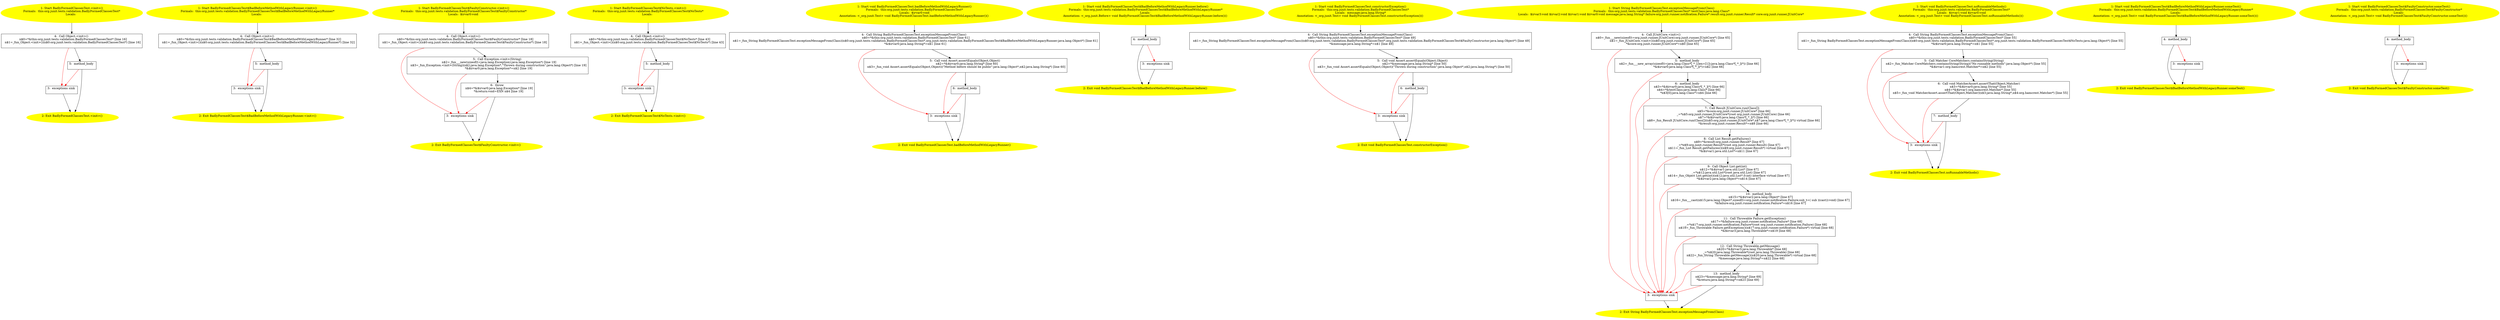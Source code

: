 /* @generated */
digraph cfg {
"org.junit.tests.validation.BadlyFormedClassesTest.<init>().ebb044515550cd867505fd57a5d4d216_1" [label="1: Start BadlyFormedClassesTest.<init>()\nFormals:  this:org.junit.tests.validation.BadlyFormedClassesTest*\nLocals:  \n  " color=yellow style=filled]
	

	 "org.junit.tests.validation.BadlyFormedClassesTest.<init>().ebb044515550cd867505fd57a5d4d216_1" -> "org.junit.tests.validation.BadlyFormedClassesTest.<init>().ebb044515550cd867505fd57a5d4d216_4" ;
"org.junit.tests.validation.BadlyFormedClassesTest.<init>().ebb044515550cd867505fd57a5d4d216_2" [label="2: Exit BadlyFormedClassesTest.<init>() \n  " color=yellow style=filled]
	

"org.junit.tests.validation.BadlyFormedClassesTest.<init>().ebb044515550cd867505fd57a5d4d216_3" [label="3:  exceptions sink \n  " shape="box"]
	

	 "org.junit.tests.validation.BadlyFormedClassesTest.<init>().ebb044515550cd867505fd57a5d4d216_3" -> "org.junit.tests.validation.BadlyFormedClassesTest.<init>().ebb044515550cd867505fd57a5d4d216_2" ;
"org.junit.tests.validation.BadlyFormedClassesTest.<init>().ebb044515550cd867505fd57a5d4d216_4" [label="4:  Call Object.<init>() \n   n$0=*&this:org.junit.tests.validation.BadlyFormedClassesTest* [line 16]\n  n$1=_fun_Object.<init>()(n$0:org.junit.tests.validation.BadlyFormedClassesTest*) [line 16]\n " shape="box"]
	

	 "org.junit.tests.validation.BadlyFormedClassesTest.<init>().ebb044515550cd867505fd57a5d4d216_4" -> "org.junit.tests.validation.BadlyFormedClassesTest.<init>().ebb044515550cd867505fd57a5d4d216_5" ;
	 "org.junit.tests.validation.BadlyFormedClassesTest.<init>().ebb044515550cd867505fd57a5d4d216_4" -> "org.junit.tests.validation.BadlyFormedClassesTest.<init>().ebb044515550cd867505fd57a5d4d216_3" [color="red" ];
"org.junit.tests.validation.BadlyFormedClassesTest.<init>().ebb044515550cd867505fd57a5d4d216_5" [label="5:  method_body \n  " shape="box"]
	

	 "org.junit.tests.validation.BadlyFormedClassesTest.<init>().ebb044515550cd867505fd57a5d4d216_5" -> "org.junit.tests.validation.BadlyFormedClassesTest.<init>().ebb044515550cd867505fd57a5d4d216_2" ;
	 "org.junit.tests.validation.BadlyFormedClassesTest.<init>().ebb044515550cd867505fd57a5d4d216_5" -> "org.junit.tests.validation.BadlyFormedClassesTest.<init>().ebb044515550cd867505fd57a5d4d216_3" [color="red" ];
"org.junit.tests.validation.BadlyFormedClassesTest$BadBeforeMethodWithLegacyRunner.<init>().59cd4249eb9130e3dad41414419b2765_1" [label="1: Start BadlyFormedClassesTest$BadBeforeMethodWithLegacyRunner.<init>()\nFormals:  this:org.junit.tests.validation.BadlyFormedClassesTest$BadBeforeMethodWithLegacyRunner*\nLocals:  \n  " color=yellow style=filled]
	

	 "org.junit.tests.validation.BadlyFormedClassesTest$BadBeforeMethodWithLegacyRunner.<init>().59cd4249eb9130e3dad41414419b2765_1" -> "org.junit.tests.validation.BadlyFormedClassesTest$BadBeforeMethodWithLegacyRunner.<init>().59cd4249eb9130e3dad41414419b2765_4" ;
"org.junit.tests.validation.BadlyFormedClassesTest$BadBeforeMethodWithLegacyRunner.<init>().59cd4249eb9130e3dad41414419b2765_2" [label="2: Exit BadlyFormedClassesTest$BadBeforeMethodWithLegacyRunner.<init>() \n  " color=yellow style=filled]
	

"org.junit.tests.validation.BadlyFormedClassesTest$BadBeforeMethodWithLegacyRunner.<init>().59cd4249eb9130e3dad41414419b2765_3" [label="3:  exceptions sink \n  " shape="box"]
	

	 "org.junit.tests.validation.BadlyFormedClassesTest$BadBeforeMethodWithLegacyRunner.<init>().59cd4249eb9130e3dad41414419b2765_3" -> "org.junit.tests.validation.BadlyFormedClassesTest$BadBeforeMethodWithLegacyRunner.<init>().59cd4249eb9130e3dad41414419b2765_2" ;
"org.junit.tests.validation.BadlyFormedClassesTest$BadBeforeMethodWithLegacyRunner.<init>().59cd4249eb9130e3dad41414419b2765_4" [label="4:  Call Object.<init>() \n   n$0=*&this:org.junit.tests.validation.BadlyFormedClassesTest$BadBeforeMethodWithLegacyRunner* [line 32]\n  n$1=_fun_Object.<init>()(n$0:org.junit.tests.validation.BadlyFormedClassesTest$BadBeforeMethodWithLegacyRunner*) [line 32]\n " shape="box"]
	

	 "org.junit.tests.validation.BadlyFormedClassesTest$BadBeforeMethodWithLegacyRunner.<init>().59cd4249eb9130e3dad41414419b2765_4" -> "org.junit.tests.validation.BadlyFormedClassesTest$BadBeforeMethodWithLegacyRunner.<init>().59cd4249eb9130e3dad41414419b2765_5" ;
	 "org.junit.tests.validation.BadlyFormedClassesTest$BadBeforeMethodWithLegacyRunner.<init>().59cd4249eb9130e3dad41414419b2765_4" -> "org.junit.tests.validation.BadlyFormedClassesTest$BadBeforeMethodWithLegacyRunner.<init>().59cd4249eb9130e3dad41414419b2765_3" [color="red" ];
"org.junit.tests.validation.BadlyFormedClassesTest$BadBeforeMethodWithLegacyRunner.<init>().59cd4249eb9130e3dad41414419b2765_5" [label="5:  method_body \n  " shape="box"]
	

	 "org.junit.tests.validation.BadlyFormedClassesTest$BadBeforeMethodWithLegacyRunner.<init>().59cd4249eb9130e3dad41414419b2765_5" -> "org.junit.tests.validation.BadlyFormedClassesTest$BadBeforeMethodWithLegacyRunner.<init>().59cd4249eb9130e3dad41414419b2765_2" ;
	 "org.junit.tests.validation.BadlyFormedClassesTest$BadBeforeMethodWithLegacyRunner.<init>().59cd4249eb9130e3dad41414419b2765_5" -> "org.junit.tests.validation.BadlyFormedClassesTest$BadBeforeMethodWithLegacyRunner.<init>().59cd4249eb9130e3dad41414419b2765_3" [color="red" ];
"org.junit.tests.validation.BadlyFormedClassesTest$FaultyConstructor.<init>().fddd795860473dfc12d90d09fe9f30e2_1" [label="1: Start BadlyFormedClassesTest$FaultyConstructor.<init>()\nFormals:  this:org.junit.tests.validation.BadlyFormedClassesTest$FaultyConstructor*\nLocals:  $irvar0:void \n  " color=yellow style=filled]
	

	 "org.junit.tests.validation.BadlyFormedClassesTest$FaultyConstructor.<init>().fddd795860473dfc12d90d09fe9f30e2_1" -> "org.junit.tests.validation.BadlyFormedClassesTest$FaultyConstructor.<init>().fddd795860473dfc12d90d09fe9f30e2_4" ;
"org.junit.tests.validation.BadlyFormedClassesTest$FaultyConstructor.<init>().fddd795860473dfc12d90d09fe9f30e2_2" [label="2: Exit BadlyFormedClassesTest$FaultyConstructor.<init>() \n  " color=yellow style=filled]
	

"org.junit.tests.validation.BadlyFormedClassesTest$FaultyConstructor.<init>().fddd795860473dfc12d90d09fe9f30e2_3" [label="3:  exceptions sink \n  " shape="box"]
	

	 "org.junit.tests.validation.BadlyFormedClassesTest$FaultyConstructor.<init>().fddd795860473dfc12d90d09fe9f30e2_3" -> "org.junit.tests.validation.BadlyFormedClassesTest$FaultyConstructor.<init>().fddd795860473dfc12d90d09fe9f30e2_2" ;
"org.junit.tests.validation.BadlyFormedClassesTest$FaultyConstructor.<init>().fddd795860473dfc12d90d09fe9f30e2_4" [label="4:  Call Object.<init>() \n   n$0=*&this:org.junit.tests.validation.BadlyFormedClassesTest$FaultyConstructor* [line 18]\n  n$1=_fun_Object.<init>()(n$0:org.junit.tests.validation.BadlyFormedClassesTest$FaultyConstructor*) [line 18]\n " shape="box"]
	

	 "org.junit.tests.validation.BadlyFormedClassesTest$FaultyConstructor.<init>().fddd795860473dfc12d90d09fe9f30e2_4" -> "org.junit.tests.validation.BadlyFormedClassesTest$FaultyConstructor.<init>().fddd795860473dfc12d90d09fe9f30e2_5" ;
	 "org.junit.tests.validation.BadlyFormedClassesTest$FaultyConstructor.<init>().fddd795860473dfc12d90d09fe9f30e2_4" -> "org.junit.tests.validation.BadlyFormedClassesTest$FaultyConstructor.<init>().fddd795860473dfc12d90d09fe9f30e2_3" [color="red" ];
"org.junit.tests.validation.BadlyFormedClassesTest$FaultyConstructor.<init>().fddd795860473dfc12d90d09fe9f30e2_5" [label="5:  Call Exception.<init>(String) \n   n$2=_fun___new(sizeof(t=java.lang.Exception):java.lang.Exception*) [line 19]\n  n$3=_fun_Exception.<init>(String)(n$2:java.lang.Exception*,\"Thrown during construction\":java.lang.Object*) [line 19]\n  *&$irvar0:java.lang.Exception*=n$2 [line 19]\n " shape="box"]
	

	 "org.junit.tests.validation.BadlyFormedClassesTest$FaultyConstructor.<init>().fddd795860473dfc12d90d09fe9f30e2_5" -> "org.junit.tests.validation.BadlyFormedClassesTest$FaultyConstructor.<init>().fddd795860473dfc12d90d09fe9f30e2_6" ;
	 "org.junit.tests.validation.BadlyFormedClassesTest$FaultyConstructor.<init>().fddd795860473dfc12d90d09fe9f30e2_5" -> "org.junit.tests.validation.BadlyFormedClassesTest$FaultyConstructor.<init>().fddd795860473dfc12d90d09fe9f30e2_3" [color="red" ];
"org.junit.tests.validation.BadlyFormedClassesTest$FaultyConstructor.<init>().fddd795860473dfc12d90d09fe9f30e2_6" [label="6:  throw \n   n$4=*&$irvar0:java.lang.Exception* [line 19]\n  *&return:void=EXN n$4 [line 19]\n " shape="box"]
	

	 "org.junit.tests.validation.BadlyFormedClassesTest$FaultyConstructor.<init>().fddd795860473dfc12d90d09fe9f30e2_6" -> "org.junit.tests.validation.BadlyFormedClassesTest$FaultyConstructor.<init>().fddd795860473dfc12d90d09fe9f30e2_2" ;
	 "org.junit.tests.validation.BadlyFormedClassesTest$FaultyConstructor.<init>().fddd795860473dfc12d90d09fe9f30e2_6" -> "org.junit.tests.validation.BadlyFormedClassesTest$FaultyConstructor.<init>().fddd795860473dfc12d90d09fe9f30e2_3" [color="red" ];
"org.junit.tests.validation.BadlyFormedClassesTest$NoTests.<init>().affe6fb1254c752f5a1287b6de435802_1" [label="1: Start BadlyFormedClassesTest$NoTests.<init>()\nFormals:  this:org.junit.tests.validation.BadlyFormedClassesTest$NoTests*\nLocals:  \n  " color=yellow style=filled]
	

	 "org.junit.tests.validation.BadlyFormedClassesTest$NoTests.<init>().affe6fb1254c752f5a1287b6de435802_1" -> "org.junit.tests.validation.BadlyFormedClassesTest$NoTests.<init>().affe6fb1254c752f5a1287b6de435802_4" ;
"org.junit.tests.validation.BadlyFormedClassesTest$NoTests.<init>().affe6fb1254c752f5a1287b6de435802_2" [label="2: Exit BadlyFormedClassesTest$NoTests.<init>() \n  " color=yellow style=filled]
	

"org.junit.tests.validation.BadlyFormedClassesTest$NoTests.<init>().affe6fb1254c752f5a1287b6de435802_3" [label="3:  exceptions sink \n  " shape="box"]
	

	 "org.junit.tests.validation.BadlyFormedClassesTest$NoTests.<init>().affe6fb1254c752f5a1287b6de435802_3" -> "org.junit.tests.validation.BadlyFormedClassesTest$NoTests.<init>().affe6fb1254c752f5a1287b6de435802_2" ;
"org.junit.tests.validation.BadlyFormedClassesTest$NoTests.<init>().affe6fb1254c752f5a1287b6de435802_4" [label="4:  Call Object.<init>() \n   n$0=*&this:org.junit.tests.validation.BadlyFormedClassesTest$NoTests* [line 43]\n  n$1=_fun_Object.<init>()(n$0:org.junit.tests.validation.BadlyFormedClassesTest$NoTests*) [line 43]\n " shape="box"]
	

	 "org.junit.tests.validation.BadlyFormedClassesTest$NoTests.<init>().affe6fb1254c752f5a1287b6de435802_4" -> "org.junit.tests.validation.BadlyFormedClassesTest$NoTests.<init>().affe6fb1254c752f5a1287b6de435802_5" ;
	 "org.junit.tests.validation.BadlyFormedClassesTest$NoTests.<init>().affe6fb1254c752f5a1287b6de435802_4" -> "org.junit.tests.validation.BadlyFormedClassesTest$NoTests.<init>().affe6fb1254c752f5a1287b6de435802_3" [color="red" ];
"org.junit.tests.validation.BadlyFormedClassesTest$NoTests.<init>().affe6fb1254c752f5a1287b6de435802_5" [label="5:  method_body \n  " shape="box"]
	

	 "org.junit.tests.validation.BadlyFormedClassesTest$NoTests.<init>().affe6fb1254c752f5a1287b6de435802_5" -> "org.junit.tests.validation.BadlyFormedClassesTest$NoTests.<init>().affe6fb1254c752f5a1287b6de435802_2" ;
	 "org.junit.tests.validation.BadlyFormedClassesTest$NoTests.<init>().affe6fb1254c752f5a1287b6de435802_5" -> "org.junit.tests.validation.BadlyFormedClassesTest$NoTests.<init>().affe6fb1254c752f5a1287b6de435802_3" [color="red" ];
"org.junit.tests.validation.BadlyFormedClassesTest.badBeforeMethodWithLegacyRunner():void.8b589e5d7704e9456f1f7e65669c8285_1" [label="1: Start void BadlyFormedClassesTest.badBeforeMethodWithLegacyRunner()\nFormals:  this:org.junit.tests.validation.BadlyFormedClassesTest*\nLocals:  $irvar0:void\nAnnotation: <_org.junit.Test> void BadlyFormedClassesTest.badBeforeMethodWithLegacyRunner()() \n  " color=yellow style=filled]
	

	 "org.junit.tests.validation.BadlyFormedClassesTest.badBeforeMethodWithLegacyRunner():void.8b589e5d7704e9456f1f7e65669c8285_1" -> "org.junit.tests.validation.BadlyFormedClassesTest.badBeforeMethodWithLegacyRunner():void.8b589e5d7704e9456f1f7e65669c8285_4" ;
"org.junit.tests.validation.BadlyFormedClassesTest.badBeforeMethodWithLegacyRunner():void.8b589e5d7704e9456f1f7e65669c8285_2" [label="2: Exit void BadlyFormedClassesTest.badBeforeMethodWithLegacyRunner() \n  " color=yellow style=filled]
	

"org.junit.tests.validation.BadlyFormedClassesTest.badBeforeMethodWithLegacyRunner():void.8b589e5d7704e9456f1f7e65669c8285_3" [label="3:  exceptions sink \n  " shape="box"]
	

	 "org.junit.tests.validation.BadlyFormedClassesTest.badBeforeMethodWithLegacyRunner():void.8b589e5d7704e9456f1f7e65669c8285_3" -> "org.junit.tests.validation.BadlyFormedClassesTest.badBeforeMethodWithLegacyRunner():void.8b589e5d7704e9456f1f7e65669c8285_2" ;
"org.junit.tests.validation.BadlyFormedClassesTest.badBeforeMethodWithLegacyRunner():void.8b589e5d7704e9456f1f7e65669c8285_4" [label="4:  Call String BadlyFormedClassesTest.exceptionMessageFrom(Class) \n   n$0=*&this:org.junit.tests.validation.BadlyFormedClassesTest* [line 61]\n  n$1=_fun_String BadlyFormedClassesTest.exceptionMessageFrom(Class)(n$0:org.junit.tests.validation.BadlyFormedClassesTest*,org.junit.tests.validation.BadlyFormedClassesTest$BadBeforeMethodWithLegacyRunner:java.lang.Object*) [line 61]\n  *&$irvar0:java.lang.String*=n$1 [line 61]\n " shape="box"]
	

	 "org.junit.tests.validation.BadlyFormedClassesTest.badBeforeMethodWithLegacyRunner():void.8b589e5d7704e9456f1f7e65669c8285_4" -> "org.junit.tests.validation.BadlyFormedClassesTest.badBeforeMethodWithLegacyRunner():void.8b589e5d7704e9456f1f7e65669c8285_5" ;
	 "org.junit.tests.validation.BadlyFormedClassesTest.badBeforeMethodWithLegacyRunner():void.8b589e5d7704e9456f1f7e65669c8285_4" -> "org.junit.tests.validation.BadlyFormedClassesTest.badBeforeMethodWithLegacyRunner():void.8b589e5d7704e9456f1f7e65669c8285_3" [color="red" ];
"org.junit.tests.validation.BadlyFormedClassesTest.badBeforeMethodWithLegacyRunner():void.8b589e5d7704e9456f1f7e65669c8285_5" [label="5:  Call void Assert.assertEquals(Object,Object) \n   n$2=*&$irvar0:java.lang.String* [line 60]\n  n$3=_fun_void Assert.assertEquals(Object,Object)(\"Method before should be public\":java.lang.Object*,n$2:java.lang.String*) [line 60]\n " shape="box"]
	

	 "org.junit.tests.validation.BadlyFormedClassesTest.badBeforeMethodWithLegacyRunner():void.8b589e5d7704e9456f1f7e65669c8285_5" -> "org.junit.tests.validation.BadlyFormedClassesTest.badBeforeMethodWithLegacyRunner():void.8b589e5d7704e9456f1f7e65669c8285_6" ;
	 "org.junit.tests.validation.BadlyFormedClassesTest.badBeforeMethodWithLegacyRunner():void.8b589e5d7704e9456f1f7e65669c8285_5" -> "org.junit.tests.validation.BadlyFormedClassesTest.badBeforeMethodWithLegacyRunner():void.8b589e5d7704e9456f1f7e65669c8285_3" [color="red" ];
"org.junit.tests.validation.BadlyFormedClassesTest.badBeforeMethodWithLegacyRunner():void.8b589e5d7704e9456f1f7e65669c8285_6" [label="6:  method_body \n  " shape="box"]
	

	 "org.junit.tests.validation.BadlyFormedClassesTest.badBeforeMethodWithLegacyRunner():void.8b589e5d7704e9456f1f7e65669c8285_6" -> "org.junit.tests.validation.BadlyFormedClassesTest.badBeforeMethodWithLegacyRunner():void.8b589e5d7704e9456f1f7e65669c8285_2" ;
	 "org.junit.tests.validation.BadlyFormedClassesTest.badBeforeMethodWithLegacyRunner():void.8b589e5d7704e9456f1f7e65669c8285_6" -> "org.junit.tests.validation.BadlyFormedClassesTest.badBeforeMethodWithLegacyRunner():void.8b589e5d7704e9456f1f7e65669c8285_3" [color="red" ];
"org.junit.tests.validation.BadlyFormedClassesTest$BadBeforeMethodWithLegacyRunner.before():void.d9ad38c482fb80f41670805af82c08ac_1" [label="1: Start void BadlyFormedClassesTest$BadBeforeMethodWithLegacyRunner.before()\nFormals:  this:org.junit.tests.validation.BadlyFormedClassesTest$BadBeforeMethodWithLegacyRunner*\nLocals: \nAnnotation: <_org.junit.Before> void BadlyFormedClassesTest$BadBeforeMethodWithLegacyRunner.before()() \n  " color=yellow style=filled]
	

	 "org.junit.tests.validation.BadlyFormedClassesTest$BadBeforeMethodWithLegacyRunner.before():void.d9ad38c482fb80f41670805af82c08ac_1" -> "org.junit.tests.validation.BadlyFormedClassesTest$BadBeforeMethodWithLegacyRunner.before():void.d9ad38c482fb80f41670805af82c08ac_4" ;
"org.junit.tests.validation.BadlyFormedClassesTest$BadBeforeMethodWithLegacyRunner.before():void.d9ad38c482fb80f41670805af82c08ac_2" [label="2: Exit void BadlyFormedClassesTest$BadBeforeMethodWithLegacyRunner.before() \n  " color=yellow style=filled]
	

"org.junit.tests.validation.BadlyFormedClassesTest$BadBeforeMethodWithLegacyRunner.before():void.d9ad38c482fb80f41670805af82c08ac_3" [label="3:  exceptions sink \n  " shape="box"]
	

	 "org.junit.tests.validation.BadlyFormedClassesTest$BadBeforeMethodWithLegacyRunner.before():void.d9ad38c482fb80f41670805af82c08ac_3" -> "org.junit.tests.validation.BadlyFormedClassesTest$BadBeforeMethodWithLegacyRunner.before():void.d9ad38c482fb80f41670805af82c08ac_2" ;
"org.junit.tests.validation.BadlyFormedClassesTest$BadBeforeMethodWithLegacyRunner.before():void.d9ad38c482fb80f41670805af82c08ac_4" [label="4:  method_body \n  " shape="box"]
	

	 "org.junit.tests.validation.BadlyFormedClassesTest$BadBeforeMethodWithLegacyRunner.before():void.d9ad38c482fb80f41670805af82c08ac_4" -> "org.junit.tests.validation.BadlyFormedClassesTest$BadBeforeMethodWithLegacyRunner.before():void.d9ad38c482fb80f41670805af82c08ac_2" ;
	 "org.junit.tests.validation.BadlyFormedClassesTest$BadBeforeMethodWithLegacyRunner.before():void.d9ad38c482fb80f41670805af82c08ac_4" -> "org.junit.tests.validation.BadlyFormedClassesTest$BadBeforeMethodWithLegacyRunner.before():void.d9ad38c482fb80f41670805af82c08ac_3" [color="red" ];
"org.junit.tests.validation.BadlyFormedClassesTest.constructorException():void.e1b55c89552357c36a486ff3030bef26_1" [label="1: Start void BadlyFormedClassesTest.constructorException()\nFormals:  this:org.junit.tests.validation.BadlyFormedClassesTest*\nLocals:  message:java.lang.String*\nAnnotation: <_org.junit.Test> void BadlyFormedClassesTest.constructorException()() \n  " color=yellow style=filled]
	

	 "org.junit.tests.validation.BadlyFormedClassesTest.constructorException():void.e1b55c89552357c36a486ff3030bef26_1" -> "org.junit.tests.validation.BadlyFormedClassesTest.constructorException():void.e1b55c89552357c36a486ff3030bef26_4" ;
"org.junit.tests.validation.BadlyFormedClassesTest.constructorException():void.e1b55c89552357c36a486ff3030bef26_2" [label="2: Exit void BadlyFormedClassesTest.constructorException() \n  " color=yellow style=filled]
	

"org.junit.tests.validation.BadlyFormedClassesTest.constructorException():void.e1b55c89552357c36a486ff3030bef26_3" [label="3:  exceptions sink \n  " shape="box"]
	

	 "org.junit.tests.validation.BadlyFormedClassesTest.constructorException():void.e1b55c89552357c36a486ff3030bef26_3" -> "org.junit.tests.validation.BadlyFormedClassesTest.constructorException():void.e1b55c89552357c36a486ff3030bef26_2" ;
"org.junit.tests.validation.BadlyFormedClassesTest.constructorException():void.e1b55c89552357c36a486ff3030bef26_4" [label="4:  Call String BadlyFormedClassesTest.exceptionMessageFrom(Class) \n   n$0=*&this:org.junit.tests.validation.BadlyFormedClassesTest* [line 49]\n  n$1=_fun_String BadlyFormedClassesTest.exceptionMessageFrom(Class)(n$0:org.junit.tests.validation.BadlyFormedClassesTest*,org.junit.tests.validation.BadlyFormedClassesTest$FaultyConstructor:java.lang.Object*) [line 49]\n  *&message:java.lang.String*=n$1 [line 49]\n " shape="box"]
	

	 "org.junit.tests.validation.BadlyFormedClassesTest.constructorException():void.e1b55c89552357c36a486ff3030bef26_4" -> "org.junit.tests.validation.BadlyFormedClassesTest.constructorException():void.e1b55c89552357c36a486ff3030bef26_5" ;
	 "org.junit.tests.validation.BadlyFormedClassesTest.constructorException():void.e1b55c89552357c36a486ff3030bef26_4" -> "org.junit.tests.validation.BadlyFormedClassesTest.constructorException():void.e1b55c89552357c36a486ff3030bef26_3" [color="red" ];
"org.junit.tests.validation.BadlyFormedClassesTest.constructorException():void.e1b55c89552357c36a486ff3030bef26_5" [label="5:  Call void Assert.assertEquals(Object,Object) \n   n$2=*&message:java.lang.String* [line 50]\n  n$3=_fun_void Assert.assertEquals(Object,Object)(\"Thrown during construction\":java.lang.Object*,n$2:java.lang.String*) [line 50]\n " shape="box"]
	

	 "org.junit.tests.validation.BadlyFormedClassesTest.constructorException():void.e1b55c89552357c36a486ff3030bef26_5" -> "org.junit.tests.validation.BadlyFormedClassesTest.constructorException():void.e1b55c89552357c36a486ff3030bef26_6" ;
	 "org.junit.tests.validation.BadlyFormedClassesTest.constructorException():void.e1b55c89552357c36a486ff3030bef26_5" -> "org.junit.tests.validation.BadlyFormedClassesTest.constructorException():void.e1b55c89552357c36a486ff3030bef26_3" [color="red" ];
"org.junit.tests.validation.BadlyFormedClassesTest.constructorException():void.e1b55c89552357c36a486ff3030bef26_6" [label="6:  method_body \n  " shape="box"]
	

	 "org.junit.tests.validation.BadlyFormedClassesTest.constructorException():void.e1b55c89552357c36a486ff3030bef26_6" -> "org.junit.tests.validation.BadlyFormedClassesTest.constructorException():void.e1b55c89552357c36a486ff3030bef26_2" ;
	 "org.junit.tests.validation.BadlyFormedClassesTest.constructorException():void.e1b55c89552357c36a486ff3030bef26_6" -> "org.junit.tests.validation.BadlyFormedClassesTest.constructorException():void.e1b55c89552357c36a486ff3030bef26_3" [color="red" ];
"org.junit.tests.validation.BadlyFormedClassesTest.exceptionMessageFrom(java.lang.Class):java.lang.St.07c6a075314b9a4c0b00a8c4cba10284_1" [label="1: Start String BadlyFormedClassesTest.exceptionMessageFrom(Class)\nFormals:  this:org.junit.tests.validation.BadlyFormedClassesTest* testClass:java.lang.Class*\nLocals:  $irvar3:void $irvar2:void $irvar1:void $irvar0:void message:java.lang.String* failure:org.junit.runner.notification.Failure* result:org.junit.runner.Result* core:org.junit.runner.JUnitCore* \n  " color=yellow style=filled]
	

	 "org.junit.tests.validation.BadlyFormedClassesTest.exceptionMessageFrom(java.lang.Class):java.lang.St.07c6a075314b9a4c0b00a8c4cba10284_1" -> "org.junit.tests.validation.BadlyFormedClassesTest.exceptionMessageFrom(java.lang.Class):java.lang.St.07c6a075314b9a4c0b00a8c4cba10284_4" ;
"org.junit.tests.validation.BadlyFormedClassesTest.exceptionMessageFrom(java.lang.Class):java.lang.St.07c6a075314b9a4c0b00a8c4cba10284_2" [label="2: Exit String BadlyFormedClassesTest.exceptionMessageFrom(Class) \n  " color=yellow style=filled]
	

"org.junit.tests.validation.BadlyFormedClassesTest.exceptionMessageFrom(java.lang.Class):java.lang.St.07c6a075314b9a4c0b00a8c4cba10284_3" [label="3:  exceptions sink \n  " shape="box"]
	

	 "org.junit.tests.validation.BadlyFormedClassesTest.exceptionMessageFrom(java.lang.Class):java.lang.St.07c6a075314b9a4c0b00a8c4cba10284_3" -> "org.junit.tests.validation.BadlyFormedClassesTest.exceptionMessageFrom(java.lang.Class):java.lang.St.07c6a075314b9a4c0b00a8c4cba10284_2" ;
"org.junit.tests.validation.BadlyFormedClassesTest.exceptionMessageFrom(java.lang.Class):java.lang.St.07c6a075314b9a4c0b00a8c4cba10284_4" [label="4:  Call JUnitCore.<init>() \n   n$0=_fun___new(sizeof(t=org.junit.runner.JUnitCore):org.junit.runner.JUnitCore*) [line 65]\n  n$1=_fun_JUnitCore.<init>()(n$0:org.junit.runner.JUnitCore*) [line 65]\n  *&core:org.junit.runner.JUnitCore*=n$0 [line 65]\n " shape="box"]
	

	 "org.junit.tests.validation.BadlyFormedClassesTest.exceptionMessageFrom(java.lang.Class):java.lang.St.07c6a075314b9a4c0b00a8c4cba10284_4" -> "org.junit.tests.validation.BadlyFormedClassesTest.exceptionMessageFrom(java.lang.Class):java.lang.St.07c6a075314b9a4c0b00a8c4cba10284_5" ;
	 "org.junit.tests.validation.BadlyFormedClassesTest.exceptionMessageFrom(java.lang.Class):java.lang.St.07c6a075314b9a4c0b00a8c4cba10284_4" -> "org.junit.tests.validation.BadlyFormedClassesTest.exceptionMessageFrom(java.lang.Class):java.lang.St.07c6a075314b9a4c0b00a8c4cba10284_3" [color="red" ];
"org.junit.tests.validation.BadlyFormedClassesTest.exceptionMessageFrom(java.lang.Class):java.lang.St.07c6a075314b9a4c0b00a8c4cba10284_5" [label="5:  method_body \n   n$2=_fun___new_array(sizeof(t=java.lang.Class*[_*_];len=[1]):java.lang.Class*[_*_](*)) [line 66]\n  *&$irvar0:java.lang.Class*[_*_](*)=n$2 [line 66]\n " shape="box"]
	

	 "org.junit.tests.validation.BadlyFormedClassesTest.exceptionMessageFrom(java.lang.Class):java.lang.St.07c6a075314b9a4c0b00a8c4cba10284_5" -> "org.junit.tests.validation.BadlyFormedClassesTest.exceptionMessageFrom(java.lang.Class):java.lang.St.07c6a075314b9a4c0b00a8c4cba10284_6" ;
	 "org.junit.tests.validation.BadlyFormedClassesTest.exceptionMessageFrom(java.lang.Class):java.lang.St.07c6a075314b9a4c0b00a8c4cba10284_5" -> "org.junit.tests.validation.BadlyFormedClassesTest.exceptionMessageFrom(java.lang.Class):java.lang.St.07c6a075314b9a4c0b00a8c4cba10284_3" [color="red" ];
"org.junit.tests.validation.BadlyFormedClassesTest.exceptionMessageFrom(java.lang.Class):java.lang.St.07c6a075314b9a4c0b00a8c4cba10284_6" [label="6:  method_body \n   n$3=*&$irvar0:java.lang.Class*[_*_](*) [line 66]\n  n$4=*&testClass:java.lang.Class* [line 66]\n  *n$3[0]:java.lang.Class*=n$4 [line 66]\n " shape="box"]
	

	 "org.junit.tests.validation.BadlyFormedClassesTest.exceptionMessageFrom(java.lang.Class):java.lang.St.07c6a075314b9a4c0b00a8c4cba10284_6" -> "org.junit.tests.validation.BadlyFormedClassesTest.exceptionMessageFrom(java.lang.Class):java.lang.St.07c6a075314b9a4c0b00a8c4cba10284_7" ;
	 "org.junit.tests.validation.BadlyFormedClassesTest.exceptionMessageFrom(java.lang.Class):java.lang.St.07c6a075314b9a4c0b00a8c4cba10284_6" -> "org.junit.tests.validation.BadlyFormedClassesTest.exceptionMessageFrom(java.lang.Class):java.lang.St.07c6a075314b9a4c0b00a8c4cba10284_3" [color="red" ];
"org.junit.tests.validation.BadlyFormedClassesTest.exceptionMessageFrom(java.lang.Class):java.lang.St.07c6a075314b9a4c0b00a8c4cba10284_7" [label="7:  Call Result JUnitCore.run(Class[]) \n   n$5=*&core:org.junit.runner.JUnitCore* [line 66]\n  _=*n$5:org.junit.runner.JUnitCore*(root org.junit.runner.JUnitCore) [line 66]\n  n$7=*&$irvar0:java.lang.Class*[_*_](*) [line 66]\n  n$8=_fun_Result JUnitCore.run(Class[])(n$5:org.junit.runner.JUnitCore*,n$7:java.lang.Class*[_*_](*)) virtual [line 66]\n  *&result:org.junit.runner.Result*=n$8 [line 66]\n " shape="box"]
	

	 "org.junit.tests.validation.BadlyFormedClassesTest.exceptionMessageFrom(java.lang.Class):java.lang.St.07c6a075314b9a4c0b00a8c4cba10284_7" -> "org.junit.tests.validation.BadlyFormedClassesTest.exceptionMessageFrom(java.lang.Class):java.lang.St.07c6a075314b9a4c0b00a8c4cba10284_8" ;
	 "org.junit.tests.validation.BadlyFormedClassesTest.exceptionMessageFrom(java.lang.Class):java.lang.St.07c6a075314b9a4c0b00a8c4cba10284_7" -> "org.junit.tests.validation.BadlyFormedClassesTest.exceptionMessageFrom(java.lang.Class):java.lang.St.07c6a075314b9a4c0b00a8c4cba10284_3" [color="red" ];
"org.junit.tests.validation.BadlyFormedClassesTest.exceptionMessageFrom(java.lang.Class):java.lang.St.07c6a075314b9a4c0b00a8c4cba10284_8" [label="8:  Call List Result.getFailures() \n   n$9=*&result:org.junit.runner.Result* [line 67]\n  _=*n$9:org.junit.runner.Result*(root org.junit.runner.Result) [line 67]\n  n$11=_fun_List Result.getFailures()(n$9:org.junit.runner.Result*) virtual [line 67]\n  *&$irvar1:java.util.List*=n$11 [line 67]\n " shape="box"]
	

	 "org.junit.tests.validation.BadlyFormedClassesTest.exceptionMessageFrom(java.lang.Class):java.lang.St.07c6a075314b9a4c0b00a8c4cba10284_8" -> "org.junit.tests.validation.BadlyFormedClassesTest.exceptionMessageFrom(java.lang.Class):java.lang.St.07c6a075314b9a4c0b00a8c4cba10284_9" ;
	 "org.junit.tests.validation.BadlyFormedClassesTest.exceptionMessageFrom(java.lang.Class):java.lang.St.07c6a075314b9a4c0b00a8c4cba10284_8" -> "org.junit.tests.validation.BadlyFormedClassesTest.exceptionMessageFrom(java.lang.Class):java.lang.St.07c6a075314b9a4c0b00a8c4cba10284_3" [color="red" ];
"org.junit.tests.validation.BadlyFormedClassesTest.exceptionMessageFrom(java.lang.Class):java.lang.St.07c6a075314b9a4c0b00a8c4cba10284_9" [label="9:  Call Object List.get(int) \n   n$12=*&$irvar1:java.util.List* [line 67]\n  _=*n$12:java.util.List*(root java.util.List) [line 67]\n  n$14=_fun_Object List.get(int)(n$12:java.util.List*,0:int) interface virtual [line 67]\n  *&$irvar2:java.lang.Object*=n$14 [line 67]\n " shape="box"]
	

	 "org.junit.tests.validation.BadlyFormedClassesTest.exceptionMessageFrom(java.lang.Class):java.lang.St.07c6a075314b9a4c0b00a8c4cba10284_9" -> "org.junit.tests.validation.BadlyFormedClassesTest.exceptionMessageFrom(java.lang.Class):java.lang.St.07c6a075314b9a4c0b00a8c4cba10284_10" ;
	 "org.junit.tests.validation.BadlyFormedClassesTest.exceptionMessageFrom(java.lang.Class):java.lang.St.07c6a075314b9a4c0b00a8c4cba10284_9" -> "org.junit.tests.validation.BadlyFormedClassesTest.exceptionMessageFrom(java.lang.Class):java.lang.St.07c6a075314b9a4c0b00a8c4cba10284_3" [color="red" ];
"org.junit.tests.validation.BadlyFormedClassesTest.exceptionMessageFrom(java.lang.Class):java.lang.St.07c6a075314b9a4c0b00a8c4cba10284_10" [label="10:  method_body \n   n$15=*&$irvar2:java.lang.Object* [line 67]\n  n$16=_fun___cast(n$15:java.lang.Object*,sizeof(t=org.junit.runner.notification.Failure;sub_t=( sub )(cast)):void) [line 67]\n  *&failure:org.junit.runner.notification.Failure*=n$16 [line 67]\n " shape="box"]
	

	 "org.junit.tests.validation.BadlyFormedClassesTest.exceptionMessageFrom(java.lang.Class):java.lang.St.07c6a075314b9a4c0b00a8c4cba10284_10" -> "org.junit.tests.validation.BadlyFormedClassesTest.exceptionMessageFrom(java.lang.Class):java.lang.St.07c6a075314b9a4c0b00a8c4cba10284_11" ;
	 "org.junit.tests.validation.BadlyFormedClassesTest.exceptionMessageFrom(java.lang.Class):java.lang.St.07c6a075314b9a4c0b00a8c4cba10284_10" -> "org.junit.tests.validation.BadlyFormedClassesTest.exceptionMessageFrom(java.lang.Class):java.lang.St.07c6a075314b9a4c0b00a8c4cba10284_3" [color="red" ];
"org.junit.tests.validation.BadlyFormedClassesTest.exceptionMessageFrom(java.lang.Class):java.lang.St.07c6a075314b9a4c0b00a8c4cba10284_11" [label="11:  Call Throwable Failure.getException() \n   n$17=*&failure:org.junit.runner.notification.Failure* [line 68]\n  _=*n$17:org.junit.runner.notification.Failure*(root org.junit.runner.notification.Failure) [line 68]\n  n$19=_fun_Throwable Failure.getException()(n$17:org.junit.runner.notification.Failure*) virtual [line 68]\n  *&$irvar3:java.lang.Throwable*=n$19 [line 68]\n " shape="box"]
	

	 "org.junit.tests.validation.BadlyFormedClassesTest.exceptionMessageFrom(java.lang.Class):java.lang.St.07c6a075314b9a4c0b00a8c4cba10284_11" -> "org.junit.tests.validation.BadlyFormedClassesTest.exceptionMessageFrom(java.lang.Class):java.lang.St.07c6a075314b9a4c0b00a8c4cba10284_12" ;
	 "org.junit.tests.validation.BadlyFormedClassesTest.exceptionMessageFrom(java.lang.Class):java.lang.St.07c6a075314b9a4c0b00a8c4cba10284_11" -> "org.junit.tests.validation.BadlyFormedClassesTest.exceptionMessageFrom(java.lang.Class):java.lang.St.07c6a075314b9a4c0b00a8c4cba10284_3" [color="red" ];
"org.junit.tests.validation.BadlyFormedClassesTest.exceptionMessageFrom(java.lang.Class):java.lang.St.07c6a075314b9a4c0b00a8c4cba10284_12" [label="12:  Call String Throwable.getMessage() \n   n$20=*&$irvar3:java.lang.Throwable* [line 68]\n  _=*n$20:java.lang.Throwable*(root java.lang.Throwable) [line 68]\n  n$22=_fun_String Throwable.getMessage()(n$20:java.lang.Throwable*) virtual [line 68]\n  *&message:java.lang.String*=n$22 [line 68]\n " shape="box"]
	

	 "org.junit.tests.validation.BadlyFormedClassesTest.exceptionMessageFrom(java.lang.Class):java.lang.St.07c6a075314b9a4c0b00a8c4cba10284_12" -> "org.junit.tests.validation.BadlyFormedClassesTest.exceptionMessageFrom(java.lang.Class):java.lang.St.07c6a075314b9a4c0b00a8c4cba10284_13" ;
	 "org.junit.tests.validation.BadlyFormedClassesTest.exceptionMessageFrom(java.lang.Class):java.lang.St.07c6a075314b9a4c0b00a8c4cba10284_12" -> "org.junit.tests.validation.BadlyFormedClassesTest.exceptionMessageFrom(java.lang.Class):java.lang.St.07c6a075314b9a4c0b00a8c4cba10284_3" [color="red" ];
"org.junit.tests.validation.BadlyFormedClassesTest.exceptionMessageFrom(java.lang.Class):java.lang.St.07c6a075314b9a4c0b00a8c4cba10284_13" [label="13:  method_body \n   n$23=*&message:java.lang.String* [line 69]\n  *&return:java.lang.String*=n$23 [line 69]\n " shape="box"]
	

	 "org.junit.tests.validation.BadlyFormedClassesTest.exceptionMessageFrom(java.lang.Class):java.lang.St.07c6a075314b9a4c0b00a8c4cba10284_13" -> "org.junit.tests.validation.BadlyFormedClassesTest.exceptionMessageFrom(java.lang.Class):java.lang.St.07c6a075314b9a4c0b00a8c4cba10284_2" ;
	 "org.junit.tests.validation.BadlyFormedClassesTest.exceptionMessageFrom(java.lang.Class):java.lang.St.07c6a075314b9a4c0b00a8c4cba10284_13" -> "org.junit.tests.validation.BadlyFormedClassesTest.exceptionMessageFrom(java.lang.Class):java.lang.St.07c6a075314b9a4c0b00a8c4cba10284_3" [color="red" ];
"org.junit.tests.validation.BadlyFormedClassesTest.noRunnableMethods():void.0b49e589a8e036f8aad43c181a766f32_1" [label="1: Start void BadlyFormedClassesTest.noRunnableMethods()\nFormals:  this:org.junit.tests.validation.BadlyFormedClassesTest*\nLocals:  $irvar1:void $irvar0:void\nAnnotation: <_org.junit.Test> void BadlyFormedClassesTest.noRunnableMethods()() \n  " color=yellow style=filled]
	

	 "org.junit.tests.validation.BadlyFormedClassesTest.noRunnableMethods():void.0b49e589a8e036f8aad43c181a766f32_1" -> "org.junit.tests.validation.BadlyFormedClassesTest.noRunnableMethods():void.0b49e589a8e036f8aad43c181a766f32_4" ;
"org.junit.tests.validation.BadlyFormedClassesTest.noRunnableMethods():void.0b49e589a8e036f8aad43c181a766f32_2" [label="2: Exit void BadlyFormedClassesTest.noRunnableMethods() \n  " color=yellow style=filled]
	

"org.junit.tests.validation.BadlyFormedClassesTest.noRunnableMethods():void.0b49e589a8e036f8aad43c181a766f32_3" [label="3:  exceptions sink \n  " shape="box"]
	

	 "org.junit.tests.validation.BadlyFormedClassesTest.noRunnableMethods():void.0b49e589a8e036f8aad43c181a766f32_3" -> "org.junit.tests.validation.BadlyFormedClassesTest.noRunnableMethods():void.0b49e589a8e036f8aad43c181a766f32_2" ;
"org.junit.tests.validation.BadlyFormedClassesTest.noRunnableMethods():void.0b49e589a8e036f8aad43c181a766f32_4" [label="4:  Call String BadlyFormedClassesTest.exceptionMessageFrom(Class) \n   n$0=*&this:org.junit.tests.validation.BadlyFormedClassesTest* [line 55]\n  n$1=_fun_String BadlyFormedClassesTest.exceptionMessageFrom(Class)(n$0:org.junit.tests.validation.BadlyFormedClassesTest*,org.junit.tests.validation.BadlyFormedClassesTest$NoTests:java.lang.Object*) [line 55]\n  *&$irvar0:java.lang.String*=n$1 [line 55]\n " shape="box"]
	

	 "org.junit.tests.validation.BadlyFormedClassesTest.noRunnableMethods():void.0b49e589a8e036f8aad43c181a766f32_4" -> "org.junit.tests.validation.BadlyFormedClassesTest.noRunnableMethods():void.0b49e589a8e036f8aad43c181a766f32_5" ;
	 "org.junit.tests.validation.BadlyFormedClassesTest.noRunnableMethods():void.0b49e589a8e036f8aad43c181a766f32_4" -> "org.junit.tests.validation.BadlyFormedClassesTest.noRunnableMethods():void.0b49e589a8e036f8aad43c181a766f32_3" [color="red" ];
"org.junit.tests.validation.BadlyFormedClassesTest.noRunnableMethods():void.0b49e589a8e036f8aad43c181a766f32_5" [label="5:  Call Matcher CoreMatchers.containsString(String) \n   n$2=_fun_Matcher CoreMatchers.containsString(String)(\"No runnable methods\":java.lang.Object*) [line 55]\n  *&$irvar1:org.hamcrest.Matcher*=n$2 [line 55]\n " shape="box"]
	

	 "org.junit.tests.validation.BadlyFormedClassesTest.noRunnableMethods():void.0b49e589a8e036f8aad43c181a766f32_5" -> "org.junit.tests.validation.BadlyFormedClassesTest.noRunnableMethods():void.0b49e589a8e036f8aad43c181a766f32_6" ;
	 "org.junit.tests.validation.BadlyFormedClassesTest.noRunnableMethods():void.0b49e589a8e036f8aad43c181a766f32_5" -> "org.junit.tests.validation.BadlyFormedClassesTest.noRunnableMethods():void.0b49e589a8e036f8aad43c181a766f32_3" [color="red" ];
"org.junit.tests.validation.BadlyFormedClassesTest.noRunnableMethods():void.0b49e589a8e036f8aad43c181a766f32_6" [label="6:  Call void MatcherAssert.assertThat(Object,Matcher) \n   n$3=*&$irvar0:java.lang.String* [line 55]\n  n$4=*&$irvar1:org.hamcrest.Matcher* [line 55]\n  n$5=_fun_void MatcherAssert.assertThat(Object,Matcher)(n$3:java.lang.String*,n$4:org.hamcrest.Matcher*) [line 55]\n " shape="box"]
	

	 "org.junit.tests.validation.BadlyFormedClassesTest.noRunnableMethods():void.0b49e589a8e036f8aad43c181a766f32_6" -> "org.junit.tests.validation.BadlyFormedClassesTest.noRunnableMethods():void.0b49e589a8e036f8aad43c181a766f32_7" ;
	 "org.junit.tests.validation.BadlyFormedClassesTest.noRunnableMethods():void.0b49e589a8e036f8aad43c181a766f32_6" -> "org.junit.tests.validation.BadlyFormedClassesTest.noRunnableMethods():void.0b49e589a8e036f8aad43c181a766f32_3" [color="red" ];
"org.junit.tests.validation.BadlyFormedClassesTest.noRunnableMethods():void.0b49e589a8e036f8aad43c181a766f32_7" [label="7:  method_body \n  " shape="box"]
	

	 "org.junit.tests.validation.BadlyFormedClassesTest.noRunnableMethods():void.0b49e589a8e036f8aad43c181a766f32_7" -> "org.junit.tests.validation.BadlyFormedClassesTest.noRunnableMethods():void.0b49e589a8e036f8aad43c181a766f32_2" ;
	 "org.junit.tests.validation.BadlyFormedClassesTest.noRunnableMethods():void.0b49e589a8e036f8aad43c181a766f32_7" -> "org.junit.tests.validation.BadlyFormedClassesTest.noRunnableMethods():void.0b49e589a8e036f8aad43c181a766f32_3" [color="red" ];
"org.junit.tests.validation.BadlyFormedClassesTest$BadBeforeMethodWithLegacyRunner.someTest():void.b0a71779204fb444bf8cd93028dbdf2b_1" [label="1: Start void BadlyFormedClassesTest$BadBeforeMethodWithLegacyRunner.someTest()\nFormals:  this:org.junit.tests.validation.BadlyFormedClassesTest$BadBeforeMethodWithLegacyRunner*\nLocals: \nAnnotation: <_org.junit.Test> void BadlyFormedClassesTest$BadBeforeMethodWithLegacyRunner.someTest()() \n  " color=yellow style=filled]
	

	 "org.junit.tests.validation.BadlyFormedClassesTest$BadBeforeMethodWithLegacyRunner.someTest():void.b0a71779204fb444bf8cd93028dbdf2b_1" -> "org.junit.tests.validation.BadlyFormedClassesTest$BadBeforeMethodWithLegacyRunner.someTest():void.b0a71779204fb444bf8cd93028dbdf2b_4" ;
"org.junit.tests.validation.BadlyFormedClassesTest$BadBeforeMethodWithLegacyRunner.someTest():void.b0a71779204fb444bf8cd93028dbdf2b_2" [label="2: Exit void BadlyFormedClassesTest$BadBeforeMethodWithLegacyRunner.someTest() \n  " color=yellow style=filled]
	

"org.junit.tests.validation.BadlyFormedClassesTest$BadBeforeMethodWithLegacyRunner.someTest():void.b0a71779204fb444bf8cd93028dbdf2b_3" [label="3:  exceptions sink \n  " shape="box"]
	

	 "org.junit.tests.validation.BadlyFormedClassesTest$BadBeforeMethodWithLegacyRunner.someTest():void.b0a71779204fb444bf8cd93028dbdf2b_3" -> "org.junit.tests.validation.BadlyFormedClassesTest$BadBeforeMethodWithLegacyRunner.someTest():void.b0a71779204fb444bf8cd93028dbdf2b_2" ;
"org.junit.tests.validation.BadlyFormedClassesTest$BadBeforeMethodWithLegacyRunner.someTest():void.b0a71779204fb444bf8cd93028dbdf2b_4" [label="4:  method_body \n  " shape="box"]
	

	 "org.junit.tests.validation.BadlyFormedClassesTest$BadBeforeMethodWithLegacyRunner.someTest():void.b0a71779204fb444bf8cd93028dbdf2b_4" -> "org.junit.tests.validation.BadlyFormedClassesTest$BadBeforeMethodWithLegacyRunner.someTest():void.b0a71779204fb444bf8cd93028dbdf2b_2" ;
	 "org.junit.tests.validation.BadlyFormedClassesTest$BadBeforeMethodWithLegacyRunner.someTest():void.b0a71779204fb444bf8cd93028dbdf2b_4" -> "org.junit.tests.validation.BadlyFormedClassesTest$BadBeforeMethodWithLegacyRunner.someTest():void.b0a71779204fb444bf8cd93028dbdf2b_3" [color="red" ];
"org.junit.tests.validation.BadlyFormedClassesTest$FaultyConstructor.someTest():void.04471a0904b5050e1b6c282713e26fdd_1" [label="1: Start void BadlyFormedClassesTest$FaultyConstructor.someTest()\nFormals:  this:org.junit.tests.validation.BadlyFormedClassesTest$FaultyConstructor*\nLocals: \nAnnotation: <_org.junit.Test> void BadlyFormedClassesTest$FaultyConstructor.someTest()() \n  " color=yellow style=filled]
	

	 "org.junit.tests.validation.BadlyFormedClassesTest$FaultyConstructor.someTest():void.04471a0904b5050e1b6c282713e26fdd_1" -> "org.junit.tests.validation.BadlyFormedClassesTest$FaultyConstructor.someTest():void.04471a0904b5050e1b6c282713e26fdd_4" ;
"org.junit.tests.validation.BadlyFormedClassesTest$FaultyConstructor.someTest():void.04471a0904b5050e1b6c282713e26fdd_2" [label="2: Exit void BadlyFormedClassesTest$FaultyConstructor.someTest() \n  " color=yellow style=filled]
	

"org.junit.tests.validation.BadlyFormedClassesTest$FaultyConstructor.someTest():void.04471a0904b5050e1b6c282713e26fdd_3" [label="3:  exceptions sink \n  " shape="box"]
	

	 "org.junit.tests.validation.BadlyFormedClassesTest$FaultyConstructor.someTest():void.04471a0904b5050e1b6c282713e26fdd_3" -> "org.junit.tests.validation.BadlyFormedClassesTest$FaultyConstructor.someTest():void.04471a0904b5050e1b6c282713e26fdd_2" ;
"org.junit.tests.validation.BadlyFormedClassesTest$FaultyConstructor.someTest():void.04471a0904b5050e1b6c282713e26fdd_4" [label="4:  method_body \n  " shape="box"]
	

	 "org.junit.tests.validation.BadlyFormedClassesTest$FaultyConstructor.someTest():void.04471a0904b5050e1b6c282713e26fdd_4" -> "org.junit.tests.validation.BadlyFormedClassesTest$FaultyConstructor.someTest():void.04471a0904b5050e1b6c282713e26fdd_2" ;
	 "org.junit.tests.validation.BadlyFormedClassesTest$FaultyConstructor.someTest():void.04471a0904b5050e1b6c282713e26fdd_4" -> "org.junit.tests.validation.BadlyFormedClassesTest$FaultyConstructor.someTest():void.04471a0904b5050e1b6c282713e26fdd_3" [color="red" ];
}

